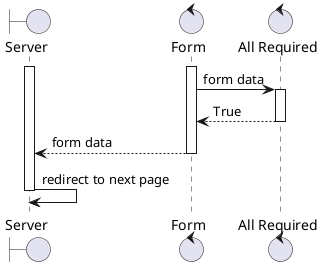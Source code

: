 @startuml checkInfo

boundary "Server" as system
control "Form" as form
control "All Required" as require
activate system
activate form
form -> require: form data
activate require
require --> form: True
deactivate require
form --> system: form data
deactivate form

system -> system: redirect to next page
deactivate system
@enduml